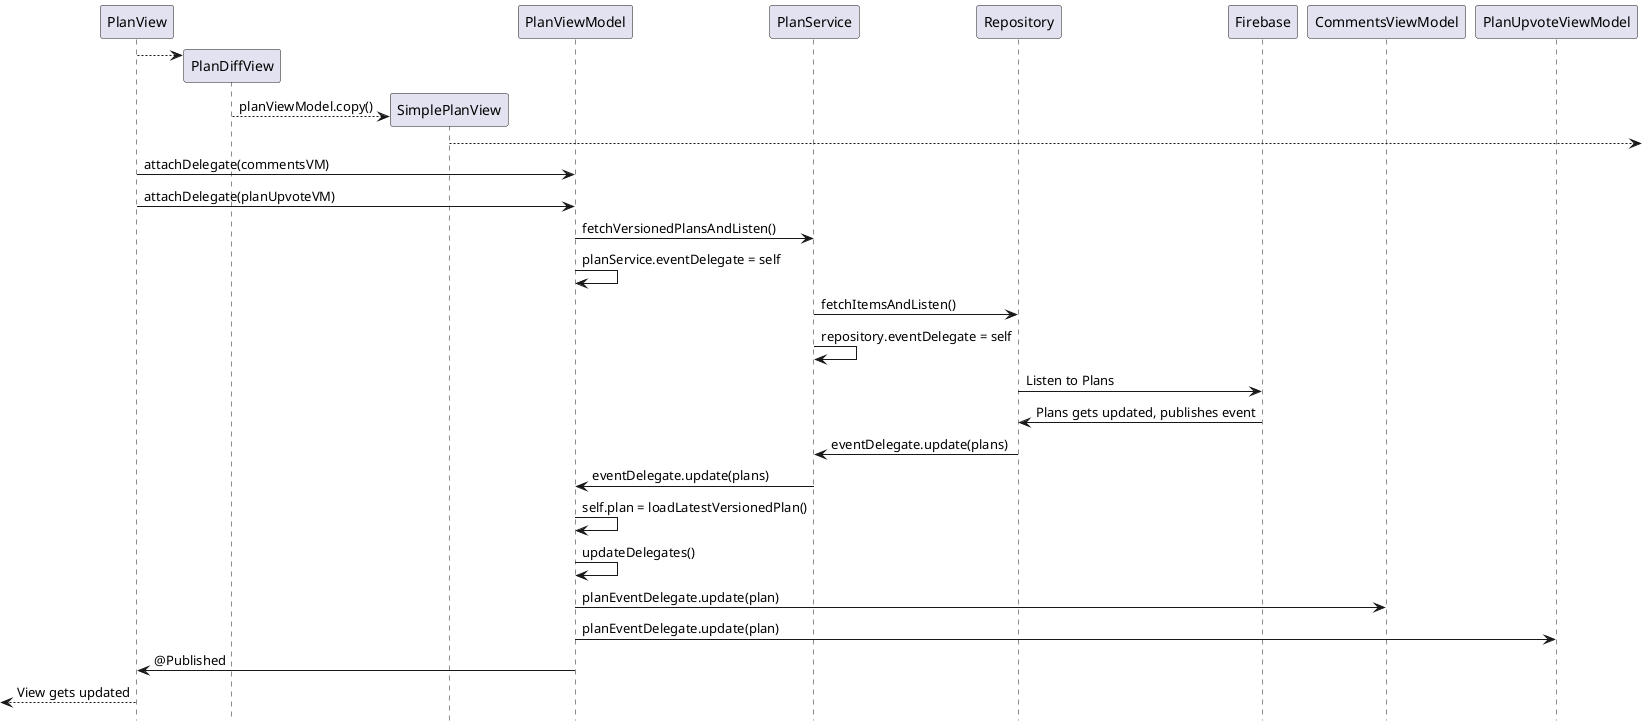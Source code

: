 @startuml

hide footbox

create PlanView

create PlanDiffView
PlanView --> PlanDiffView

create SimplePlanView
PlanDiffView --> SimplePlanView: planViewModel.copy()

SimplePlanView -->

PlanView -> PlanViewModel: attachDelegate(commentsVM)
PlanView -> PlanViewModel: attachDelegate(planUpvoteVM)

PlanViewModel -> PlanService : fetchVersionedPlansAndListen()

PlanViewModel -> PlanViewModel : planService.eventDelegate = self

PlanService -> Repository : fetchItemsAndListen()

PlanService -> PlanService : repository.eventDelegate = self

Repository ->  Firebase: Listen to Plans

Firebase -> Repository : Plans gets updated, publishes event

Repository -> PlanService : eventDelegate.update(plans)

PlanService -> PlanViewModel : eventDelegate.update(plans)

PlanViewModel -> PlanViewModel : self.plan = loadLatestVersionedPlan()

PlanViewModel -> PlanViewModel : updateDelegates()

PlanViewModel -> CommentsViewModel: planEventDelegate.update(plan)

PlanViewModel -> PlanUpvoteViewModel: planEventDelegate.update(plan)

PlanViewModel -> PlanView : @Published

[<--PlanView : View gets updated

deactivate PlanView
@enduml
